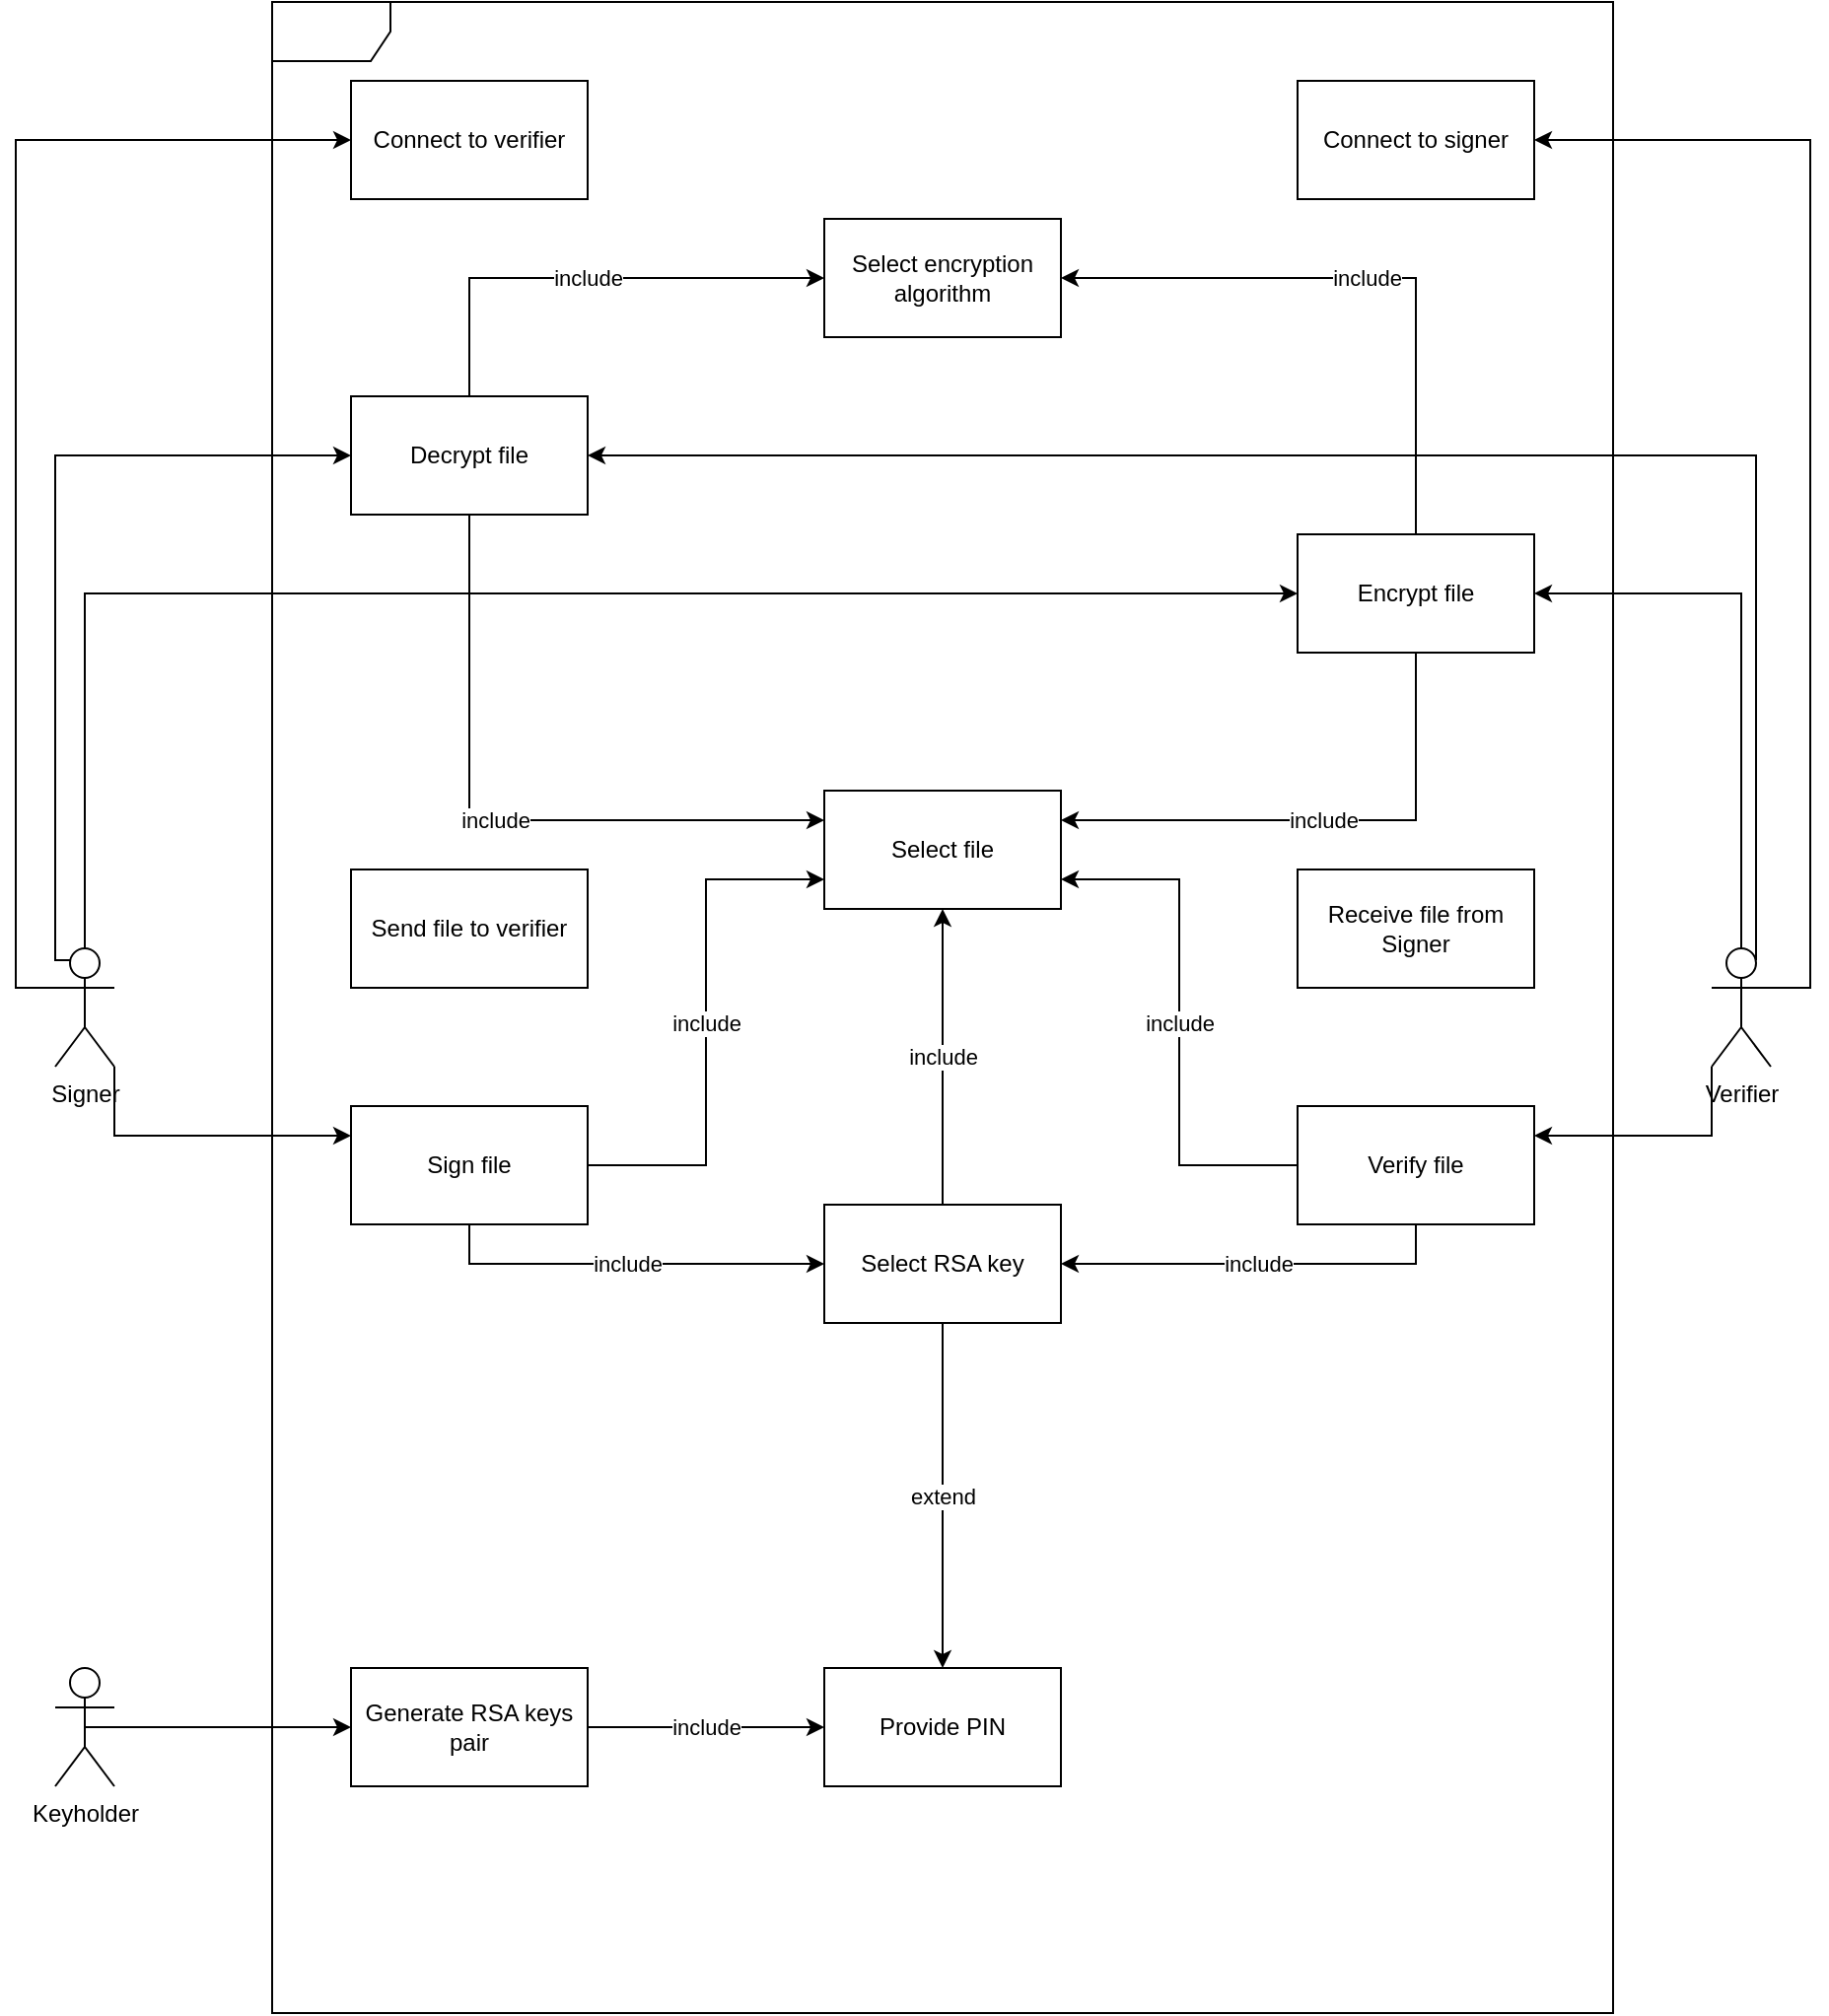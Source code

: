 <mxfile version="23.1.6" type="github">
  <diagram name="Strona-1" id="TTjGYXf1ocC-9Z0RMeZj">
    <mxGraphModel dx="1050" dy="1727" grid="1" gridSize="10" guides="1" tooltips="1" connect="1" arrows="1" fold="1" page="1" pageScale="1" pageWidth="827" pageHeight="1169" math="0" shadow="0">
      <root>
        <mxCell id="0" />
        <mxCell id="1" parent="0" />
        <mxCell id="yAPrmbFOTz-pm8HXEm0U-16" style="edgeStyle=orthogonalEdgeStyle;rounded=0;orthogonalLoop=1;jettySize=auto;html=1;exitX=1;exitY=1;exitDx=0;exitDy=0;exitPerimeter=0;entryX=0;entryY=0.25;entryDx=0;entryDy=0;" parent="1" source="bYOMzMcMHJjyalzg_KUC-1" target="yAPrmbFOTz-pm8HXEm0U-6" edge="1">
          <mxGeometry relative="1" as="geometry" />
        </mxCell>
        <mxCell id="yAPrmbFOTz-pm8HXEm0U-17" style="edgeStyle=orthogonalEdgeStyle;rounded=0;orthogonalLoop=1;jettySize=auto;html=1;exitX=0.25;exitY=0.1;exitDx=0;exitDy=0;exitPerimeter=0;entryX=0;entryY=0.5;entryDx=0;entryDy=0;" parent="1" source="bYOMzMcMHJjyalzg_KUC-1" target="yAPrmbFOTz-pm8HXEm0U-9" edge="1">
          <mxGeometry relative="1" as="geometry">
            <Array as="points">
              <mxPoint x="90" y="166" />
              <mxPoint x="90" y="-90" />
            </Array>
          </mxGeometry>
        </mxCell>
        <mxCell id="yAPrmbFOTz-pm8HXEm0U-26" style="edgeStyle=orthogonalEdgeStyle;rounded=0;orthogonalLoop=1;jettySize=auto;html=1;exitX=0.5;exitY=0;exitDx=0;exitDy=0;exitPerimeter=0;entryX=0;entryY=0.5;entryDx=0;entryDy=0;" parent="1" source="bYOMzMcMHJjyalzg_KUC-1" target="yAPrmbFOTz-pm8HXEm0U-8" edge="1">
          <mxGeometry relative="1" as="geometry" />
        </mxCell>
        <mxCell id="yAPrmbFOTz-pm8HXEm0U-46" style="edgeStyle=orthogonalEdgeStyle;rounded=0;orthogonalLoop=1;jettySize=auto;html=1;exitX=0;exitY=0.333;exitDx=0;exitDy=0;exitPerimeter=0;entryX=0;entryY=0.5;entryDx=0;entryDy=0;" parent="1" source="bYOMzMcMHJjyalzg_KUC-1" target="yAPrmbFOTz-pm8HXEm0U-40" edge="1">
          <mxGeometry relative="1" as="geometry" />
        </mxCell>
        <mxCell id="bYOMzMcMHJjyalzg_KUC-1" value="Signer" style="shape=umlActor;verticalLabelPosition=bottom;verticalAlign=top;html=1;" parent="1" vertex="1">
          <mxGeometry x="90" y="160" width="30" height="60" as="geometry" />
        </mxCell>
        <mxCell id="bYOMzMcMHJjyalzg_KUC-2" value="" style="shape=umlFrame;whiteSpace=wrap;html=1;pointerEvents=0;" parent="1" vertex="1">
          <mxGeometry x="200" y="-320" width="680" height="1020" as="geometry" />
        </mxCell>
        <mxCell id="yAPrmbFOTz-pm8HXEm0U-33" style="edgeStyle=orthogonalEdgeStyle;rounded=0;orthogonalLoop=1;jettySize=auto;html=1;exitX=0.5;exitY=0.5;exitDx=0;exitDy=0;exitPerimeter=0;entryX=0;entryY=0.5;entryDx=0;entryDy=0;" parent="1" source="bYOMzMcMHJjyalzg_KUC-3" target="yAPrmbFOTz-pm8HXEm0U-1" edge="1">
          <mxGeometry relative="1" as="geometry" />
        </mxCell>
        <mxCell id="bYOMzMcMHJjyalzg_KUC-3" value="Keyholder" style="shape=umlActor;verticalLabelPosition=bottom;verticalAlign=top;html=1;" parent="1" vertex="1">
          <mxGeometry x="90" y="525" width="30" height="60" as="geometry" />
        </mxCell>
        <mxCell id="yAPrmbFOTz-pm8HXEm0U-15" style="edgeStyle=orthogonalEdgeStyle;rounded=0;orthogonalLoop=1;jettySize=auto;html=1;exitX=0;exitY=1;exitDx=0;exitDy=0;exitPerimeter=0;entryX=1;entryY=0.25;entryDx=0;entryDy=0;" parent="1" source="bYOMzMcMHJjyalzg_KUC-4" target="yAPrmbFOTz-pm8HXEm0U-2" edge="1">
          <mxGeometry relative="1" as="geometry" />
        </mxCell>
        <mxCell id="yAPrmbFOTz-pm8HXEm0U-18" style="edgeStyle=orthogonalEdgeStyle;rounded=0;orthogonalLoop=1;jettySize=auto;html=1;exitX=0.75;exitY=0.1;exitDx=0;exitDy=0;exitPerimeter=0;entryX=1;entryY=0.5;entryDx=0;entryDy=0;" parent="1" source="bYOMzMcMHJjyalzg_KUC-4" target="yAPrmbFOTz-pm8HXEm0U-9" edge="1">
          <mxGeometry relative="1" as="geometry">
            <Array as="points">
              <mxPoint x="953" y="-90" />
            </Array>
          </mxGeometry>
        </mxCell>
        <mxCell id="yAPrmbFOTz-pm8HXEm0U-25" style="edgeStyle=orthogonalEdgeStyle;rounded=0;orthogonalLoop=1;jettySize=auto;html=1;exitX=0.5;exitY=0;exitDx=0;exitDy=0;exitPerimeter=0;entryX=1;entryY=0.5;entryDx=0;entryDy=0;" parent="1" source="bYOMzMcMHJjyalzg_KUC-4" target="yAPrmbFOTz-pm8HXEm0U-8" edge="1">
          <mxGeometry relative="1" as="geometry" />
        </mxCell>
        <mxCell id="yAPrmbFOTz-pm8HXEm0U-47" style="edgeStyle=orthogonalEdgeStyle;rounded=0;orthogonalLoop=1;jettySize=auto;html=1;exitX=1;exitY=0.333;exitDx=0;exitDy=0;exitPerimeter=0;entryX=1;entryY=0.5;entryDx=0;entryDy=0;" parent="1" source="bYOMzMcMHJjyalzg_KUC-4" target="yAPrmbFOTz-pm8HXEm0U-41" edge="1">
          <mxGeometry relative="1" as="geometry" />
        </mxCell>
        <mxCell id="bYOMzMcMHJjyalzg_KUC-4" value="Verifier" style="shape=umlActor;verticalLabelPosition=bottom;verticalAlign=top;html=1;" parent="1" vertex="1">
          <mxGeometry x="930" y="160" width="30" height="60" as="geometry" />
        </mxCell>
        <mxCell id="yAPrmbFOTz-pm8HXEm0U-35" value="include" style="edgeStyle=orthogonalEdgeStyle;rounded=0;orthogonalLoop=1;jettySize=auto;html=1;exitX=1;exitY=0.5;exitDx=0;exitDy=0;entryX=0;entryY=0.5;entryDx=0;entryDy=0;" parent="1" source="yAPrmbFOTz-pm8HXEm0U-1" target="yAPrmbFOTz-pm8HXEm0U-34" edge="1">
          <mxGeometry relative="1" as="geometry" />
        </mxCell>
        <mxCell id="yAPrmbFOTz-pm8HXEm0U-1" value="Generate RSA keys pair" style="rounded=0;whiteSpace=wrap;html=1;" parent="1" vertex="1">
          <mxGeometry x="240" y="525" width="120" height="60" as="geometry" />
        </mxCell>
        <mxCell id="yAPrmbFOTz-pm8HXEm0U-21" value="include" style="edgeStyle=orthogonalEdgeStyle;rounded=0;orthogonalLoop=1;jettySize=auto;html=1;exitX=0;exitY=0.5;exitDx=0;exitDy=0;entryX=1;entryY=0.75;entryDx=0;entryDy=0;" parent="1" source="yAPrmbFOTz-pm8HXEm0U-2" target="yAPrmbFOTz-pm8HXEm0U-12" edge="1">
          <mxGeometry relative="1" as="geometry" />
        </mxCell>
        <mxCell id="yAPrmbFOTz-pm8HXEm0U-38" value="include" style="edgeStyle=orthogonalEdgeStyle;rounded=0;orthogonalLoop=1;jettySize=auto;html=1;exitX=0.5;exitY=1;exitDx=0;exitDy=0;entryX=1;entryY=0.5;entryDx=0;entryDy=0;" parent="1" source="yAPrmbFOTz-pm8HXEm0U-2" target="yAPrmbFOTz-pm8HXEm0U-23" edge="1">
          <mxGeometry relative="1" as="geometry" />
        </mxCell>
        <mxCell id="yAPrmbFOTz-pm8HXEm0U-2" value="Verify file" style="rounded=0;whiteSpace=wrap;html=1;" parent="1" vertex="1">
          <mxGeometry x="720" y="240" width="120" height="60" as="geometry" />
        </mxCell>
        <mxCell id="yAPrmbFOTz-pm8HXEm0U-19" value="include" style="edgeStyle=orthogonalEdgeStyle;rounded=0;orthogonalLoop=1;jettySize=auto;html=1;exitX=1;exitY=0.5;exitDx=0;exitDy=0;entryX=0;entryY=0.75;entryDx=0;entryDy=0;" parent="1" source="yAPrmbFOTz-pm8HXEm0U-6" target="yAPrmbFOTz-pm8HXEm0U-12" edge="1">
          <mxGeometry relative="1" as="geometry" />
        </mxCell>
        <mxCell id="yAPrmbFOTz-pm8HXEm0U-37" value="include" style="edgeStyle=orthogonalEdgeStyle;rounded=0;orthogonalLoop=1;jettySize=auto;html=1;entryX=0;entryY=0.5;entryDx=0;entryDy=0;exitX=0.5;exitY=1;exitDx=0;exitDy=0;" parent="1" source="yAPrmbFOTz-pm8HXEm0U-6" target="yAPrmbFOTz-pm8HXEm0U-23" edge="1">
          <mxGeometry relative="1" as="geometry" />
        </mxCell>
        <mxCell id="yAPrmbFOTz-pm8HXEm0U-6" value="Sign file" style="rounded=0;whiteSpace=wrap;html=1;" parent="1" vertex="1">
          <mxGeometry x="240" y="240" width="120" height="60" as="geometry" />
        </mxCell>
        <mxCell id="yAPrmbFOTz-pm8HXEm0U-7" value="Send file to verifier" style="rounded=0;whiteSpace=wrap;html=1;" parent="1" vertex="1">
          <mxGeometry x="240" y="120" width="120" height="60" as="geometry" />
        </mxCell>
        <mxCell id="yAPrmbFOTz-pm8HXEm0U-24" value="include" style="edgeStyle=orthogonalEdgeStyle;rounded=0;orthogonalLoop=1;jettySize=auto;html=1;entryX=1;entryY=0.25;entryDx=0;entryDy=0;exitX=0.5;exitY=1;exitDx=0;exitDy=0;" parent="1" source="yAPrmbFOTz-pm8HXEm0U-8" target="yAPrmbFOTz-pm8HXEm0U-12" edge="1">
          <mxGeometry relative="1" as="geometry" />
        </mxCell>
        <mxCell id="yAPrmbFOTz-pm8HXEm0U-44" value="include" style="edgeStyle=orthogonalEdgeStyle;rounded=0;orthogonalLoop=1;jettySize=auto;html=1;exitX=0.5;exitY=0;exitDx=0;exitDy=0;entryX=1;entryY=0.5;entryDx=0;entryDy=0;" parent="1" source="yAPrmbFOTz-pm8HXEm0U-8" target="yAPrmbFOTz-pm8HXEm0U-42" edge="1">
          <mxGeometry relative="1" as="geometry" />
        </mxCell>
        <mxCell id="yAPrmbFOTz-pm8HXEm0U-8" value="Encrypt file" style="rounded=0;whiteSpace=wrap;html=1;" parent="1" vertex="1">
          <mxGeometry x="720" y="-50" width="120" height="60" as="geometry" />
        </mxCell>
        <mxCell id="yAPrmbFOTz-pm8HXEm0U-22" value="include" style="edgeStyle=orthogonalEdgeStyle;rounded=0;orthogonalLoop=1;jettySize=auto;html=1;exitX=0.5;exitY=1;exitDx=0;exitDy=0;entryX=0;entryY=0.25;entryDx=0;entryDy=0;" parent="1" source="yAPrmbFOTz-pm8HXEm0U-9" target="yAPrmbFOTz-pm8HXEm0U-12" edge="1">
          <mxGeometry relative="1" as="geometry" />
        </mxCell>
        <mxCell id="yAPrmbFOTz-pm8HXEm0U-43" value="include" style="edgeStyle=orthogonalEdgeStyle;rounded=0;orthogonalLoop=1;jettySize=auto;html=1;exitX=0.5;exitY=0;exitDx=0;exitDy=0;entryX=0;entryY=0.5;entryDx=0;entryDy=0;" parent="1" source="yAPrmbFOTz-pm8HXEm0U-9" target="yAPrmbFOTz-pm8HXEm0U-42" edge="1">
          <mxGeometry relative="1" as="geometry" />
        </mxCell>
        <mxCell id="yAPrmbFOTz-pm8HXEm0U-9" value="Decrypt file" style="rounded=0;whiteSpace=wrap;html=1;" parent="1" vertex="1">
          <mxGeometry x="240" y="-120" width="120" height="60" as="geometry" />
        </mxCell>
        <mxCell id="yAPrmbFOTz-pm8HXEm0U-11" value="Receive file from Signer" style="rounded=0;whiteSpace=wrap;html=1;" parent="1" vertex="1">
          <mxGeometry x="720" y="120" width="120" height="60" as="geometry" />
        </mxCell>
        <mxCell id="yAPrmbFOTz-pm8HXEm0U-12" value="Select file" style="rounded=0;whiteSpace=wrap;html=1;" parent="1" vertex="1">
          <mxGeometry x="480" y="80" width="120" height="60" as="geometry" />
        </mxCell>
        <mxCell id="yAPrmbFOTz-pm8HXEm0U-36" value="extend" style="edgeStyle=orthogonalEdgeStyle;rounded=0;orthogonalLoop=1;jettySize=auto;html=1;exitX=0.5;exitY=1;exitDx=0;exitDy=0;entryX=0.5;entryY=0;entryDx=0;entryDy=0;" parent="1" source="yAPrmbFOTz-pm8HXEm0U-23" target="yAPrmbFOTz-pm8HXEm0U-34" edge="1">
          <mxGeometry relative="1" as="geometry" />
        </mxCell>
        <mxCell id="yAPrmbFOTz-pm8HXEm0U-39" value="include" style="edgeStyle=orthogonalEdgeStyle;rounded=0;orthogonalLoop=1;jettySize=auto;html=1;exitX=0.5;exitY=0;exitDx=0;exitDy=0;entryX=0.5;entryY=1;entryDx=0;entryDy=0;" parent="1" source="yAPrmbFOTz-pm8HXEm0U-23" target="yAPrmbFOTz-pm8HXEm0U-12" edge="1">
          <mxGeometry relative="1" as="geometry" />
        </mxCell>
        <mxCell id="yAPrmbFOTz-pm8HXEm0U-23" value="Select RSA key" style="rounded=0;whiteSpace=wrap;html=1;" parent="1" vertex="1">
          <mxGeometry x="480" y="290" width="120" height="60" as="geometry" />
        </mxCell>
        <mxCell id="yAPrmbFOTz-pm8HXEm0U-34" value="Provide PIN" style="rounded=0;whiteSpace=wrap;html=1;" parent="1" vertex="1">
          <mxGeometry x="480" y="525" width="120" height="60" as="geometry" />
        </mxCell>
        <mxCell id="yAPrmbFOTz-pm8HXEm0U-40" value="Connect to verifier" style="rounded=0;whiteSpace=wrap;html=1;" parent="1" vertex="1">
          <mxGeometry x="240" y="-280" width="120" height="60" as="geometry" />
        </mxCell>
        <mxCell id="yAPrmbFOTz-pm8HXEm0U-41" value="Connect to signer" style="rounded=0;whiteSpace=wrap;html=1;" parent="1" vertex="1">
          <mxGeometry x="720" y="-280" width="120" height="60" as="geometry" />
        </mxCell>
        <mxCell id="yAPrmbFOTz-pm8HXEm0U-42" value="Select encryption algorithm" style="rounded=0;whiteSpace=wrap;html=1;" parent="1" vertex="1">
          <mxGeometry x="480" y="-210" width="120" height="60" as="geometry" />
        </mxCell>
      </root>
    </mxGraphModel>
  </diagram>
</mxfile>
